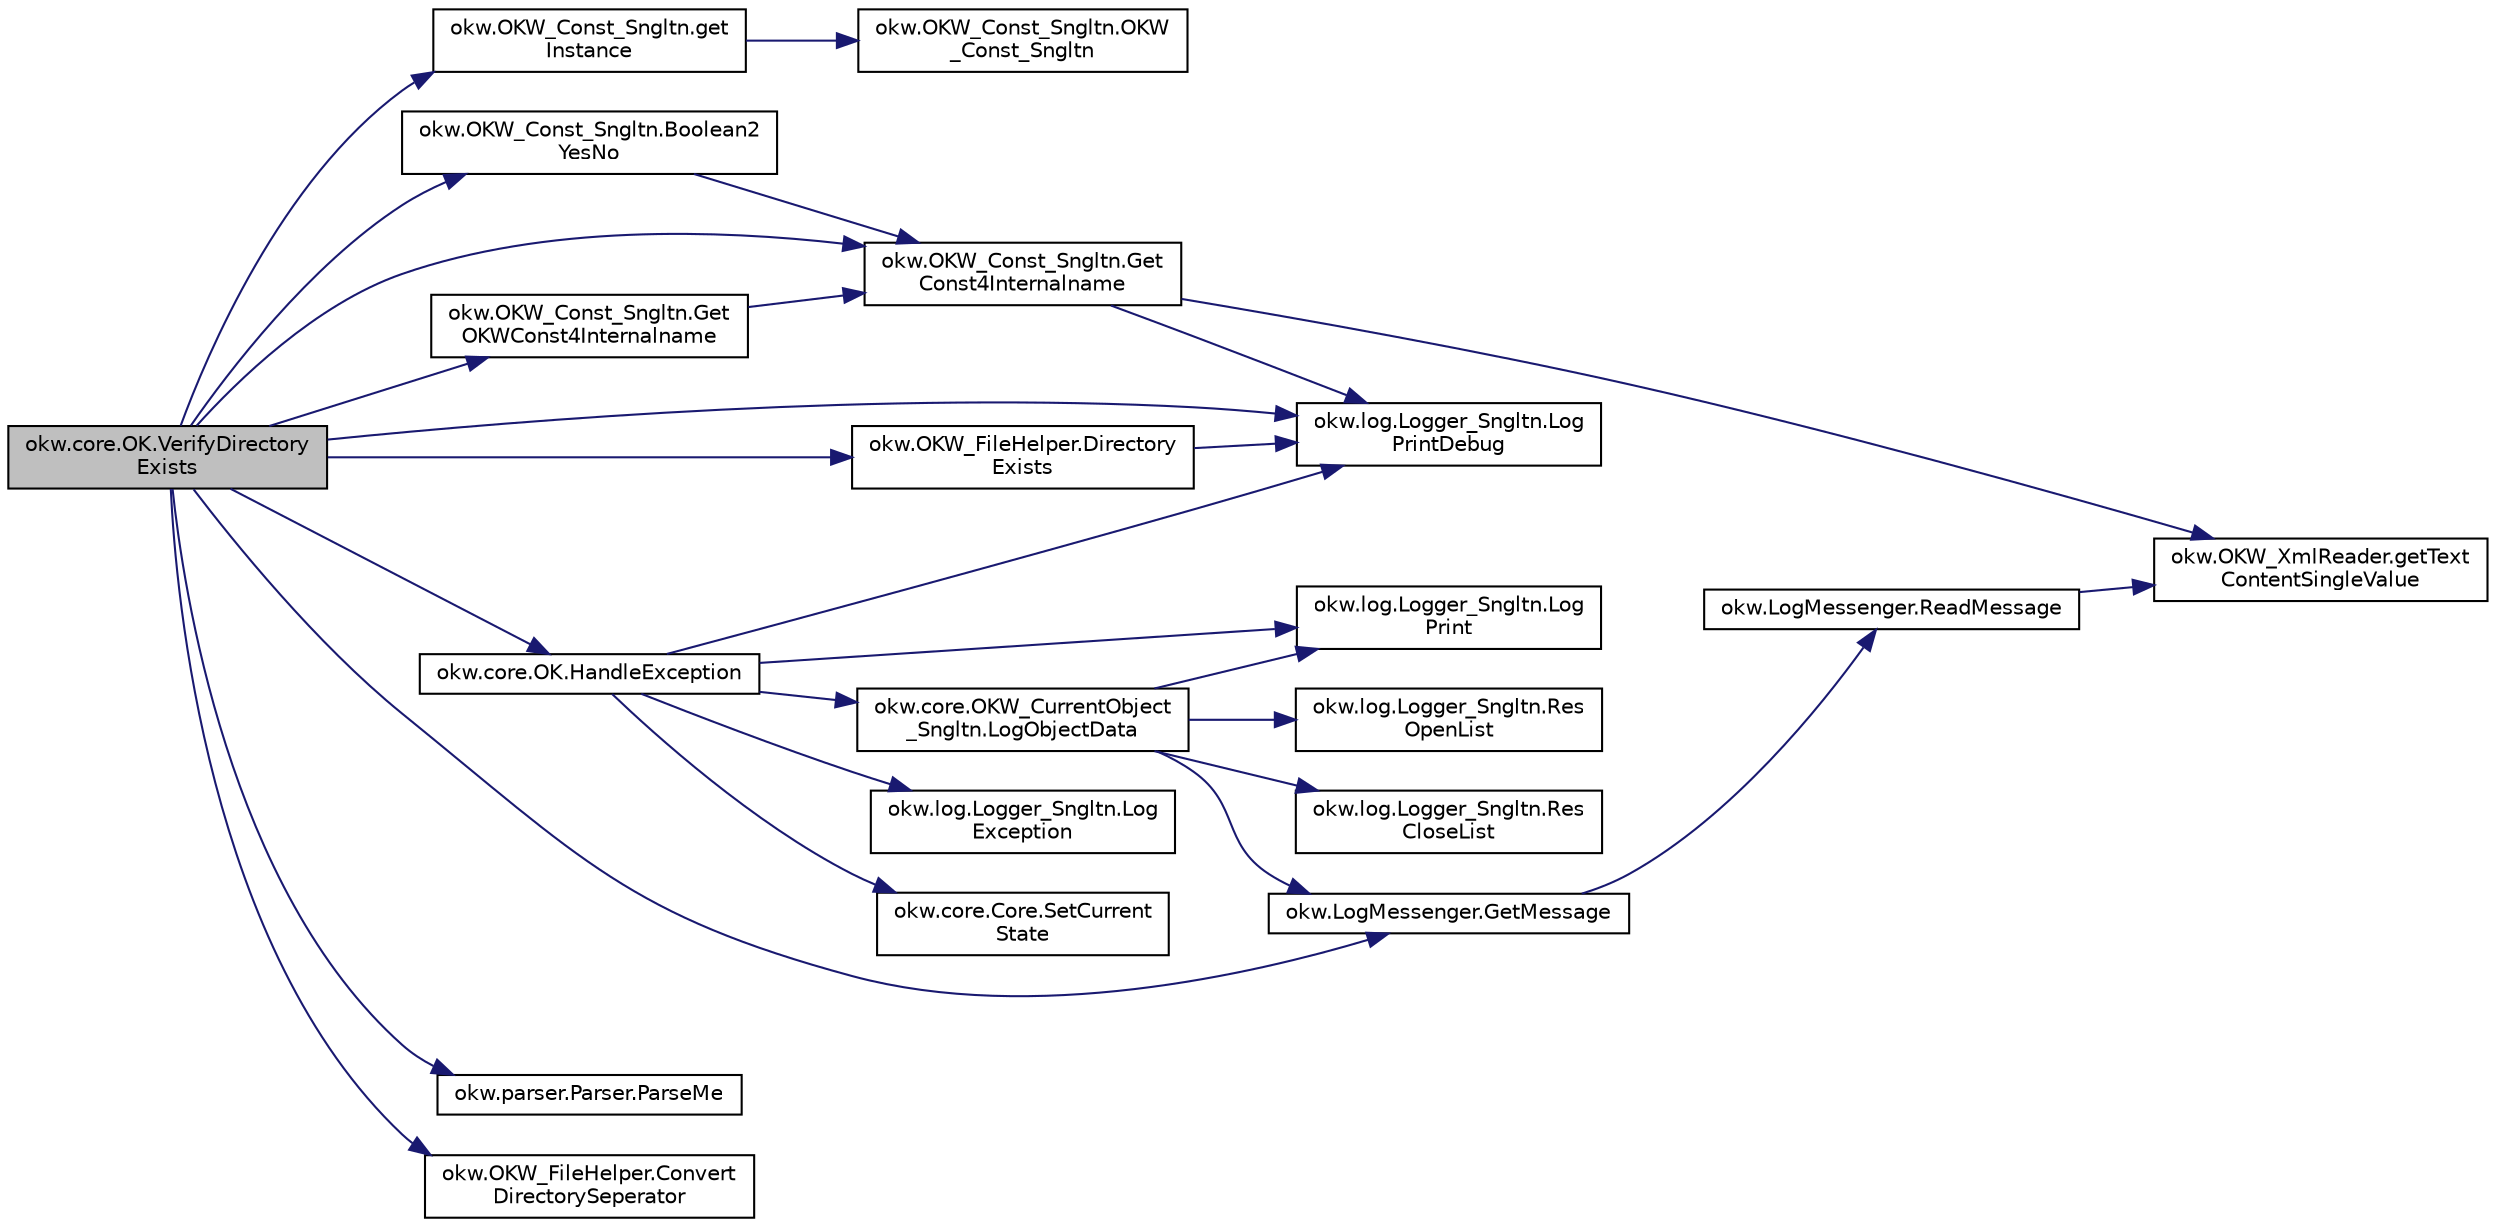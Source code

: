 digraph "okw.core.OK.VerifyDirectoryExists"
{
 // INTERACTIVE_SVG=YES
  edge [fontname="Helvetica",fontsize="10",labelfontname="Helvetica",labelfontsize="10"];
  node [fontname="Helvetica",fontsize="10",shape=record];
  rankdir="LR";
  Node945 [label="okw.core.OK.VerifyDirectory\lExists",height=0.2,width=0.4,color="black", fillcolor="grey75", style="filled", fontcolor="black"];
  Node945 -> Node946 [color="midnightblue",fontsize="10",style="solid",fontname="Helvetica"];
  Node946 [label="okw.OKW_Const_Sngltn.get\lInstance",height=0.2,width=0.4,color="black", fillcolor="white", style="filled",URL="$classokw_1_1_o_k_w___const___sngltn.html#afdb8f095b58cbd870dbb8eb353e3b0bf",tooltip="Holt die einzige Instanz dieser Klasse. "];
  Node946 -> Node947 [color="midnightblue",fontsize="10",style="solid",fontname="Helvetica"];
  Node947 [label="okw.OKW_Const_Sngltn.OKW\l_Const_Sngltn",height=0.2,width=0.4,color="black", fillcolor="white", style="filled",URL="$classokw_1_1_o_k_w___const___sngltn.html#a8404c43fc549df30d37c369c7d6e89ae",tooltip="Privater Konstruktor ohne Parameter im Entwurfsmuster Singelton initialisiert die Klasse OKW_Const..."];
  Node945 -> Node948 [color="midnightblue",fontsize="10",style="solid",fontname="Helvetica"];
  Node948 [label="okw.OKW_Const_Sngltn.Get\lOKWConst4Internalname",height=0.2,width=0.4,color="black", fillcolor="white", style="filled",URL="$classokw_1_1_o_k_w___const___sngltn.html#a02c05c79f7ea6e862a81a64ce23941fd",tooltip="Methode ermittelt für Internalname und der aktuell eingestellten Sprache den Wert für OKWConst..."];
  Node948 -> Node949 [color="midnightblue",fontsize="10",style="solid",fontname="Helvetica"];
  Node949 [label="okw.OKW_Const_Sngltn.Get\lConst4Internalname",height=0.2,width=0.4,color="black", fillcolor="white", style="filled",URL="$classokw_1_1_o_k_w___const___sngltn.html#a51cde06bf07e855ba4d69ff36b9a27f7",tooltip="Methode ermittelt für Internalname und der aktuell eingestellten Sprache den Wert für Const..."];
  Node949 -> Node950 [color="midnightblue",fontsize="10",style="solid",fontname="Helvetica"];
  Node950 [label="okw.log.Logger_Sngltn.Log\lPrintDebug",height=0.2,width=0.4,color="black", fillcolor="white", style="filled",URL="$classokw_1_1log_1_1_logger___sngltn.html#a313f97c79ba4662d9daaf7f537dd02f4",tooltip="Loggt eine Nachricht. "];
  Node949 -> Node951 [color="midnightblue",fontsize="10",style="solid",fontname="Helvetica"];
  Node951 [label="okw.OKW_XmlReader.getText\lContentSingleValue",height=0.2,width=0.4,color="black", fillcolor="white", style="filled",URL="$classokw_1_1_o_k_w___xml_reader.html#ab920b5335a2e1429c14cc5f8e79f39eb",tooltip="Lies den TextContent eines Tag. "];
  Node945 -> Node950 [color="midnightblue",fontsize="10",style="solid",fontname="Helvetica"];
  Node945 -> Node952 [color="midnightblue",fontsize="10",style="solid",fontname="Helvetica"];
  Node952 [label="okw.LogMessenger.GetMessage",height=0.2,width=0.4,color="black", fillcolor="white", style="filled",URL="$classokw_1_1_log_messenger.html#af225d1f037d47b3b085175c09d78bdd2",tooltip="Holt die Log-Meldung für MethodeNmae/Textkey ohne weitere Parameter. "];
  Node952 -> Node953 [color="midnightblue",fontsize="10",style="solid",fontname="Helvetica"];
  Node953 [label="okw.LogMessenger.ReadMessage",height=0.2,width=0.4,color="black", fillcolor="white", style="filled",URL="$classokw_1_1_log_messenger.html#a530cd6ab82ec82a04206a2e976ec06e3",tooltip="Interne Kernfunktion holt die Log-Meldung mit Platzhaltern aus der XML-Datei. "];
  Node953 -> Node951 [color="midnightblue",fontsize="10",style="solid",fontname="Helvetica"];
  Node945 -> Node949 [color="midnightblue",fontsize="10",style="solid",fontname="Helvetica"];
  Node945 -> Node954 [color="midnightblue",fontsize="10",style="solid",fontname="Helvetica"];
  Node954 [label="okw.parser.Parser.ParseMe",height=0.2,width=0.4,color="black", fillcolor="white", style="filled",URL="$classokw_1_1parser_1_1_parser.html#a46afb901847316c744413ce473ecada3",tooltip="Parst einen _List&lt string&gt, ersetzt die Parser-Schlüsslewörter durch Werte. "];
  Node945 -> Node955 [color="midnightblue",fontsize="10",style="solid",fontname="Helvetica"];
  Node955 [label="okw.OKW_FileHelper.Convert\lDirectorySeperator",height=0.2,width=0.4,color="black", fillcolor="white", style="filled",URL="$classokw_1_1_o_k_w___file_helper.html#aaf9cb86eaf786a1b905ab7a208a1c070",tooltip="Konvertiert selbständig. "];
  Node945 -> Node956 [color="midnightblue",fontsize="10",style="solid",fontname="Helvetica"];
  Node956 [label="okw.OKW_FileHelper.Directory\lExists",height=0.2,width=0.4,color="black", fillcolor="white", style="filled",URL="$classokw_1_1_o_k_w___file_helper.html#a60cef340a0a3e1dbd2c0e705d6a77291",tooltip="Prüft, ob die gegebene fpsPaFiNa Datei existiert. "];
  Node956 -> Node950 [color="midnightblue",fontsize="10",style="solid",fontname="Helvetica"];
  Node945 -> Node957 [color="midnightblue",fontsize="10",style="solid",fontname="Helvetica"];
  Node957 [label="okw.OKW_Const_Sngltn.Boolean2\lYesNo",height=0.2,width=0.4,color="black", fillcolor="white", style="filled",URL="$classokw_1_1_o_k_w___const___sngltn.html#afc1c3325b8bede60aa50b1d5ebfdddf1",tooltip="Konvertiert WAHR/FALSCH (true/false) sprachabhängig nach \"Ja\"/\"Nein\" (Yes/No) "];
  Node957 -> Node949 [color="midnightblue",fontsize="10",style="solid",fontname="Helvetica"];
  Node945 -> Node958 [color="midnightblue",fontsize="10",style="solid",fontname="Helvetica"];
  Node958 [label="okw.core.OK.HandleException",height=0.2,width=0.4,color="black", fillcolor="white", style="filled",URL="$classokw_1_1core_1_1_o_k.html#a1d020010a639b1aba44f93f4d046611d",tooltip="Zentrale Exception-Behandlung. "];
  Node958 -> Node959 [color="midnightblue",fontsize="10",style="solid",fontname="Helvetica"];
  Node959 [label="okw.log.Logger_Sngltn.Log\lPrint",height=0.2,width=0.4,color="black", fillcolor="white", style="filled",URL="$classokw_1_1log_1_1_logger___sngltn.html#a8ebceaddd6cc6963ddb8e08c72ea808c",tooltip="LogPrint Function: Prints the values of expressions to the results file. "];
  Node958 -> Node960 [color="midnightblue",fontsize="10",style="solid",fontname="Helvetica"];
  Node960 [label="okw.log.Logger_Sngltn.Log\lException",height=0.2,width=0.4,color="black", fillcolor="white", style="filled",URL="$classokw_1_1log_1_1_logger___sngltn.html#aa29d396a2b9df1ac57079d777c548181",tooltip="LogException Function: Logs a Script Exception to the results file. "];
  Node958 -> Node950 [color="midnightblue",fontsize="10",style="solid",fontname="Helvetica"];
  Node958 -> Node961 [color="midnightblue",fontsize="10",style="solid",fontname="Helvetica"];
  Node961 [label="okw.core.OKW_CurrentObject\l_Sngltn.LogObjectData",height=0.2,width=0.4,color="black", fillcolor="white", style="filled",URL="$classokw_1_1core_1_1_o_k_w___current_object___sngltn.html#a01b48f2c86a2f91909143ee9063dfd86",tooltip="Methode gibt alle wichtigen Informationen zum aktuellen Objekt aus. "];
  Node961 -> Node962 [color="midnightblue",fontsize="10",style="solid",fontname="Helvetica"];
  Node962 [label="okw.log.Logger_Sngltn.Res\lOpenList",height=0.2,width=0.4,color="black", fillcolor="white", style="filled",URL="$classokw_1_1log_1_1_logger___sngltn.html#ab4fc711bb4c754f251372ff3b14ab9c9",tooltip="Creates a new hierarchical level in the results file. "];
  Node961 -> Node959 [color="midnightblue",fontsize="10",style="solid",fontname="Helvetica"];
  Node961 -> Node952 [color="midnightblue",fontsize="10",style="solid",fontname="Helvetica"];
  Node961 -> Node963 [color="midnightblue",fontsize="10",style="solid",fontname="Helvetica"];
  Node963 [label="okw.log.Logger_Sngltn.Res\lCloseList",height=0.2,width=0.4,color="black", fillcolor="white", style="filled",URL="$classokw_1_1log_1_1_logger___sngltn.html#a9b54104f7e0b4c0a473877b19dfaed56",tooltip="Closes a hierarchical level in the results file that was opened with ResOpenList. ..."];
  Node958 -> Node964 [color="midnightblue",fontsize="10",style="solid",fontname="Helvetica"];
  Node964 [label="okw.core.Core.SetCurrent\lState",height=0.2,width=0.4,color="black", fillcolor="white", style="filled",URL="$classokw_1_1core_1_1_core.html#aafe6e3d88e810dabf350b37058d4af97",tooltip="Setter zum Setzen des aktuellen Zustandes. "];
}
